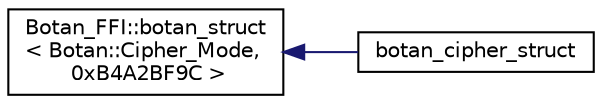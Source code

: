 digraph "Graphical Class Hierarchy"
{
  edge [fontname="Helvetica",fontsize="10",labelfontname="Helvetica",labelfontsize="10"];
  node [fontname="Helvetica",fontsize="10",shape=record];
  rankdir="LR";
  Node0 [label="Botan_FFI::botan_struct\l\< Botan::Cipher_Mode,\l 0xB4A2BF9C \>",height=0.2,width=0.4,color="black", fillcolor="white", style="filled",URL="$struct_botan___f_f_i_1_1botan__struct.html"];
  Node0 -> Node1 [dir="back",color="midnightblue",fontsize="10",style="solid",fontname="Helvetica"];
  Node1 [label="botan_cipher_struct",height=0.2,width=0.4,color="black", fillcolor="white", style="filled",URL="$structbotan__cipher__struct.html"];
}
